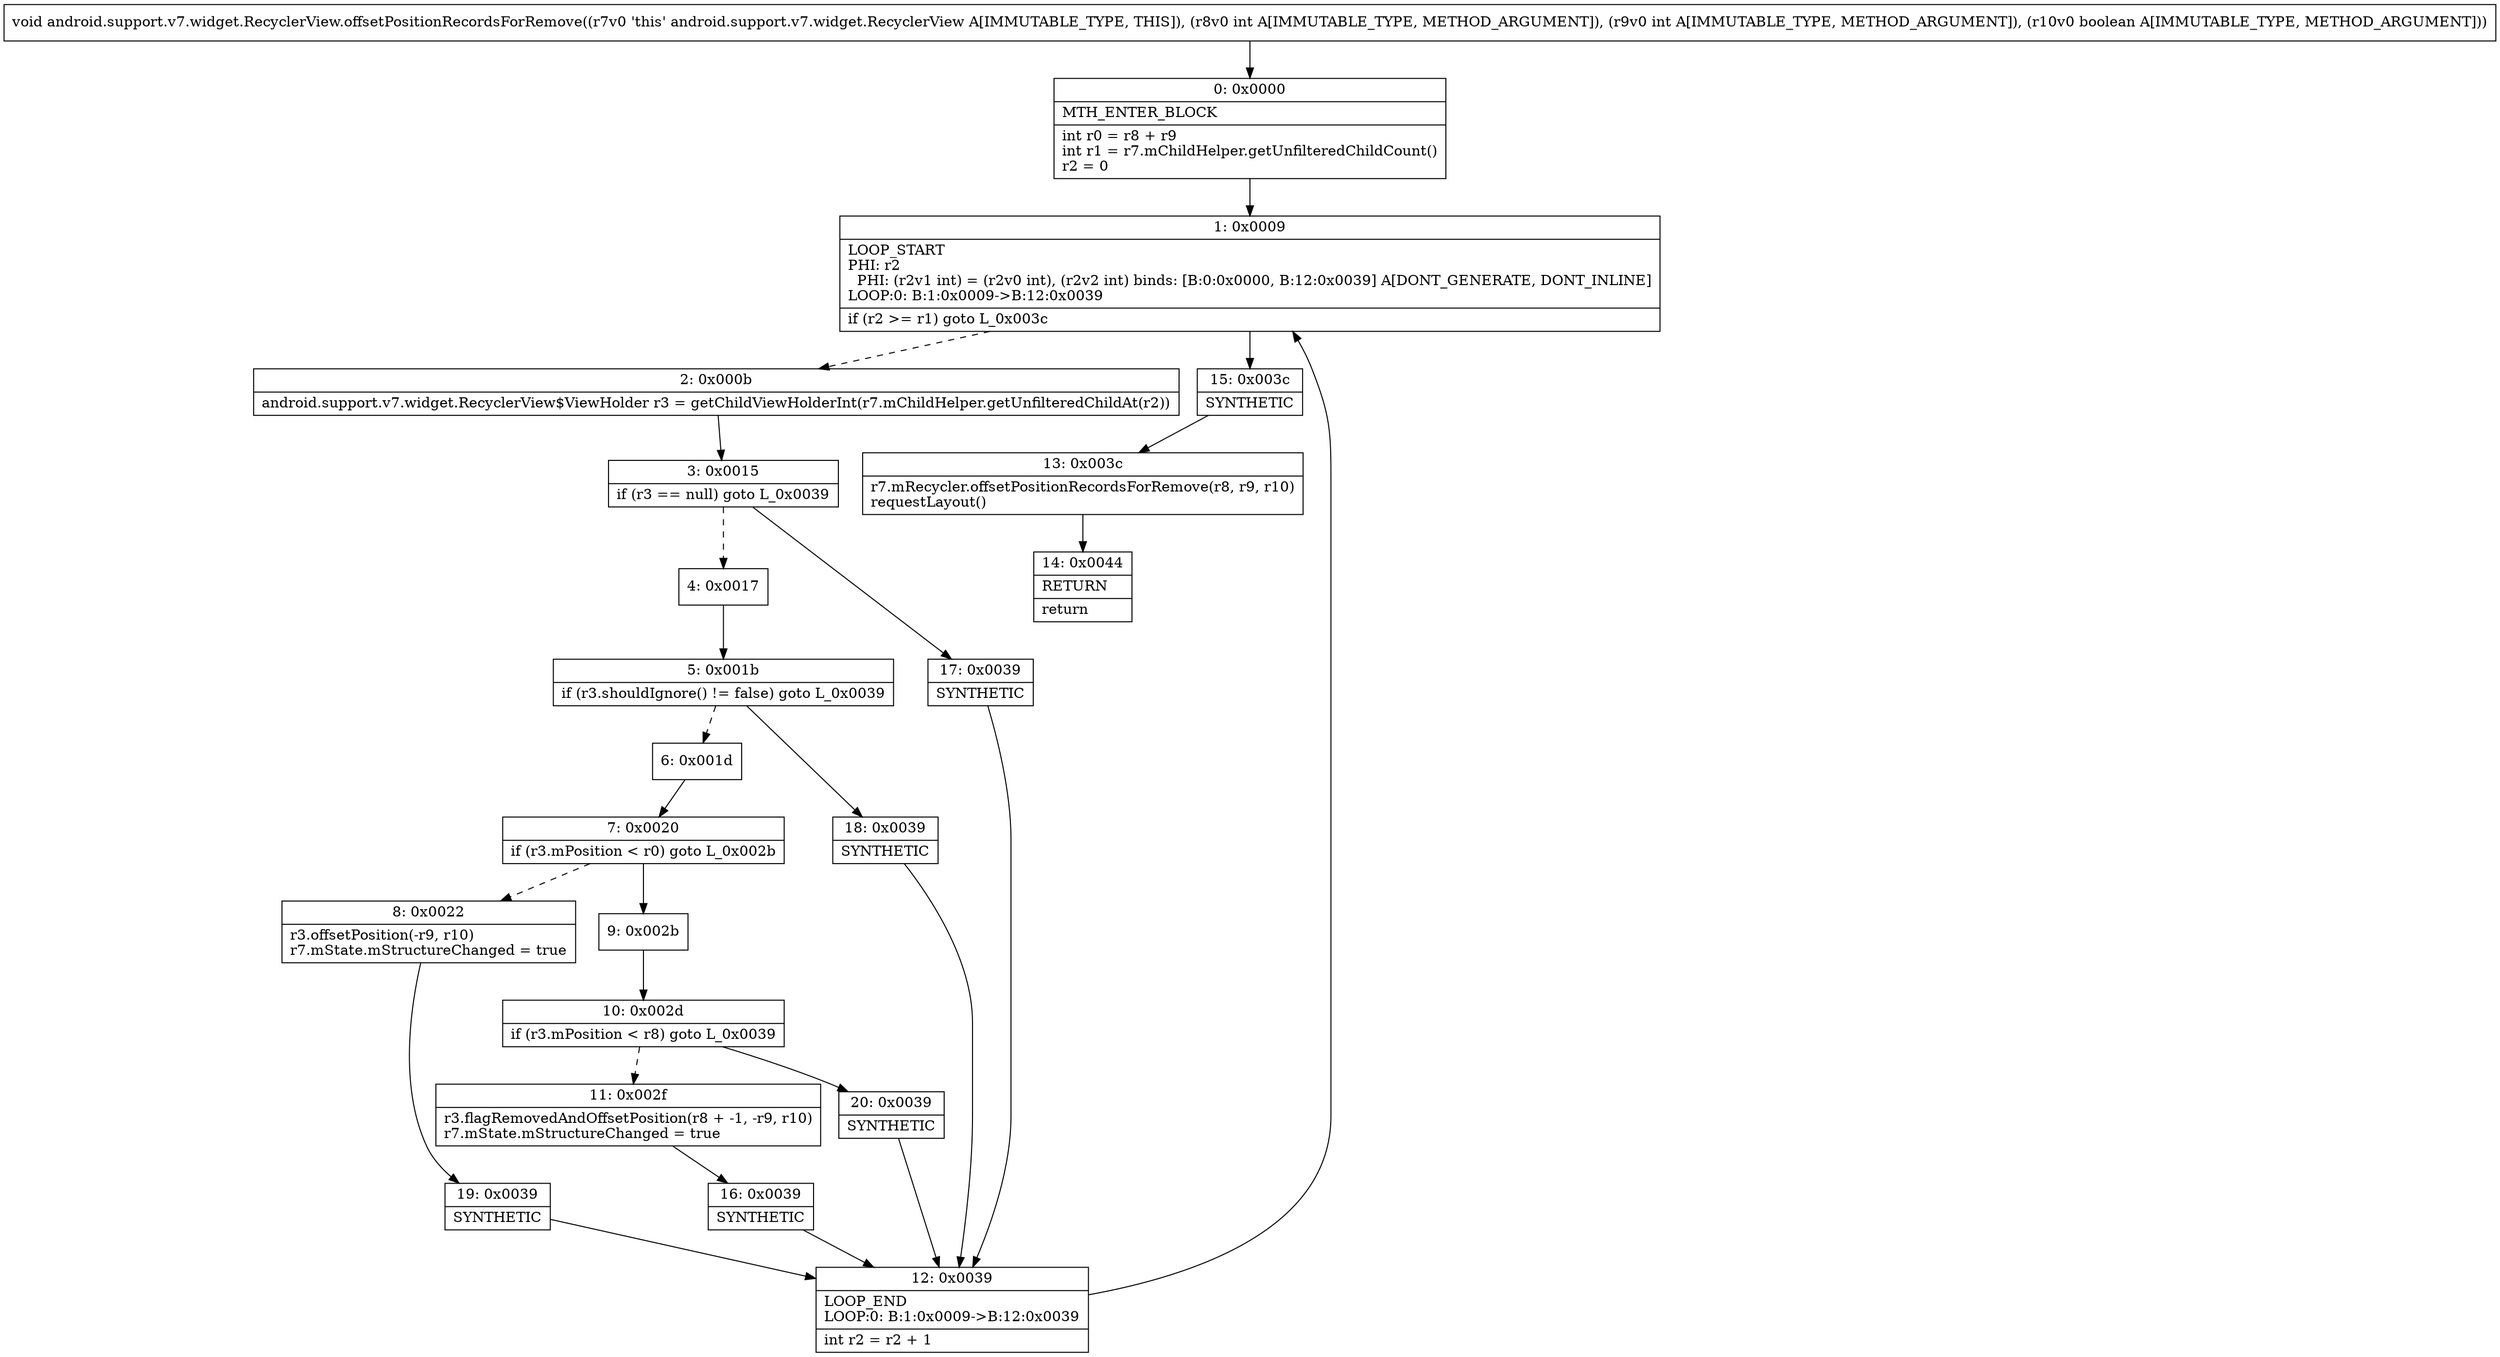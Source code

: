 digraph "CFG forandroid.support.v7.widget.RecyclerView.offsetPositionRecordsForRemove(IIZ)V" {
Node_0 [shape=record,label="{0\:\ 0x0000|MTH_ENTER_BLOCK\l|int r0 = r8 + r9\lint r1 = r7.mChildHelper.getUnfilteredChildCount()\lr2 = 0\l}"];
Node_1 [shape=record,label="{1\:\ 0x0009|LOOP_START\lPHI: r2 \l  PHI: (r2v1 int) = (r2v0 int), (r2v2 int) binds: [B:0:0x0000, B:12:0x0039] A[DONT_GENERATE, DONT_INLINE]\lLOOP:0: B:1:0x0009\-\>B:12:0x0039\l|if (r2 \>= r1) goto L_0x003c\l}"];
Node_2 [shape=record,label="{2\:\ 0x000b|android.support.v7.widget.RecyclerView$ViewHolder r3 = getChildViewHolderInt(r7.mChildHelper.getUnfilteredChildAt(r2))\l}"];
Node_3 [shape=record,label="{3\:\ 0x0015|if (r3 == null) goto L_0x0039\l}"];
Node_4 [shape=record,label="{4\:\ 0x0017}"];
Node_5 [shape=record,label="{5\:\ 0x001b|if (r3.shouldIgnore() != false) goto L_0x0039\l}"];
Node_6 [shape=record,label="{6\:\ 0x001d}"];
Node_7 [shape=record,label="{7\:\ 0x0020|if (r3.mPosition \< r0) goto L_0x002b\l}"];
Node_8 [shape=record,label="{8\:\ 0x0022|r3.offsetPosition(\-r9, r10)\lr7.mState.mStructureChanged = true\l}"];
Node_9 [shape=record,label="{9\:\ 0x002b}"];
Node_10 [shape=record,label="{10\:\ 0x002d|if (r3.mPosition \< r8) goto L_0x0039\l}"];
Node_11 [shape=record,label="{11\:\ 0x002f|r3.flagRemovedAndOffsetPosition(r8 + \-1, \-r9, r10)\lr7.mState.mStructureChanged = true\l}"];
Node_12 [shape=record,label="{12\:\ 0x0039|LOOP_END\lLOOP:0: B:1:0x0009\-\>B:12:0x0039\l|int r2 = r2 + 1\l}"];
Node_13 [shape=record,label="{13\:\ 0x003c|r7.mRecycler.offsetPositionRecordsForRemove(r8, r9, r10)\lrequestLayout()\l}"];
Node_14 [shape=record,label="{14\:\ 0x0044|RETURN\l|return\l}"];
Node_15 [shape=record,label="{15\:\ 0x003c|SYNTHETIC\l}"];
Node_16 [shape=record,label="{16\:\ 0x0039|SYNTHETIC\l}"];
Node_17 [shape=record,label="{17\:\ 0x0039|SYNTHETIC\l}"];
Node_18 [shape=record,label="{18\:\ 0x0039|SYNTHETIC\l}"];
Node_19 [shape=record,label="{19\:\ 0x0039|SYNTHETIC\l}"];
Node_20 [shape=record,label="{20\:\ 0x0039|SYNTHETIC\l}"];
MethodNode[shape=record,label="{void android.support.v7.widget.RecyclerView.offsetPositionRecordsForRemove((r7v0 'this' android.support.v7.widget.RecyclerView A[IMMUTABLE_TYPE, THIS]), (r8v0 int A[IMMUTABLE_TYPE, METHOD_ARGUMENT]), (r9v0 int A[IMMUTABLE_TYPE, METHOD_ARGUMENT]), (r10v0 boolean A[IMMUTABLE_TYPE, METHOD_ARGUMENT])) }"];
MethodNode -> Node_0;
Node_0 -> Node_1;
Node_1 -> Node_2[style=dashed];
Node_1 -> Node_15;
Node_2 -> Node_3;
Node_3 -> Node_4[style=dashed];
Node_3 -> Node_17;
Node_4 -> Node_5;
Node_5 -> Node_6[style=dashed];
Node_5 -> Node_18;
Node_6 -> Node_7;
Node_7 -> Node_8[style=dashed];
Node_7 -> Node_9;
Node_8 -> Node_19;
Node_9 -> Node_10;
Node_10 -> Node_11[style=dashed];
Node_10 -> Node_20;
Node_11 -> Node_16;
Node_12 -> Node_1;
Node_13 -> Node_14;
Node_15 -> Node_13;
Node_16 -> Node_12;
Node_17 -> Node_12;
Node_18 -> Node_12;
Node_19 -> Node_12;
Node_20 -> Node_12;
}

